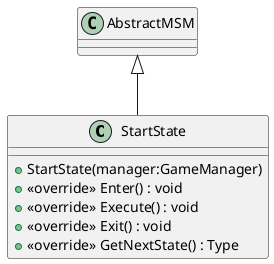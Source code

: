 @startuml
class StartState {
    + StartState(manager:GameManager)
    + <<override>> Enter() : void
    + <<override>> Execute() : void
    + <<override>> Exit() : void
    + <<override>> GetNextState() : Type
}
AbstractMSM <|-- StartState
@enduml
